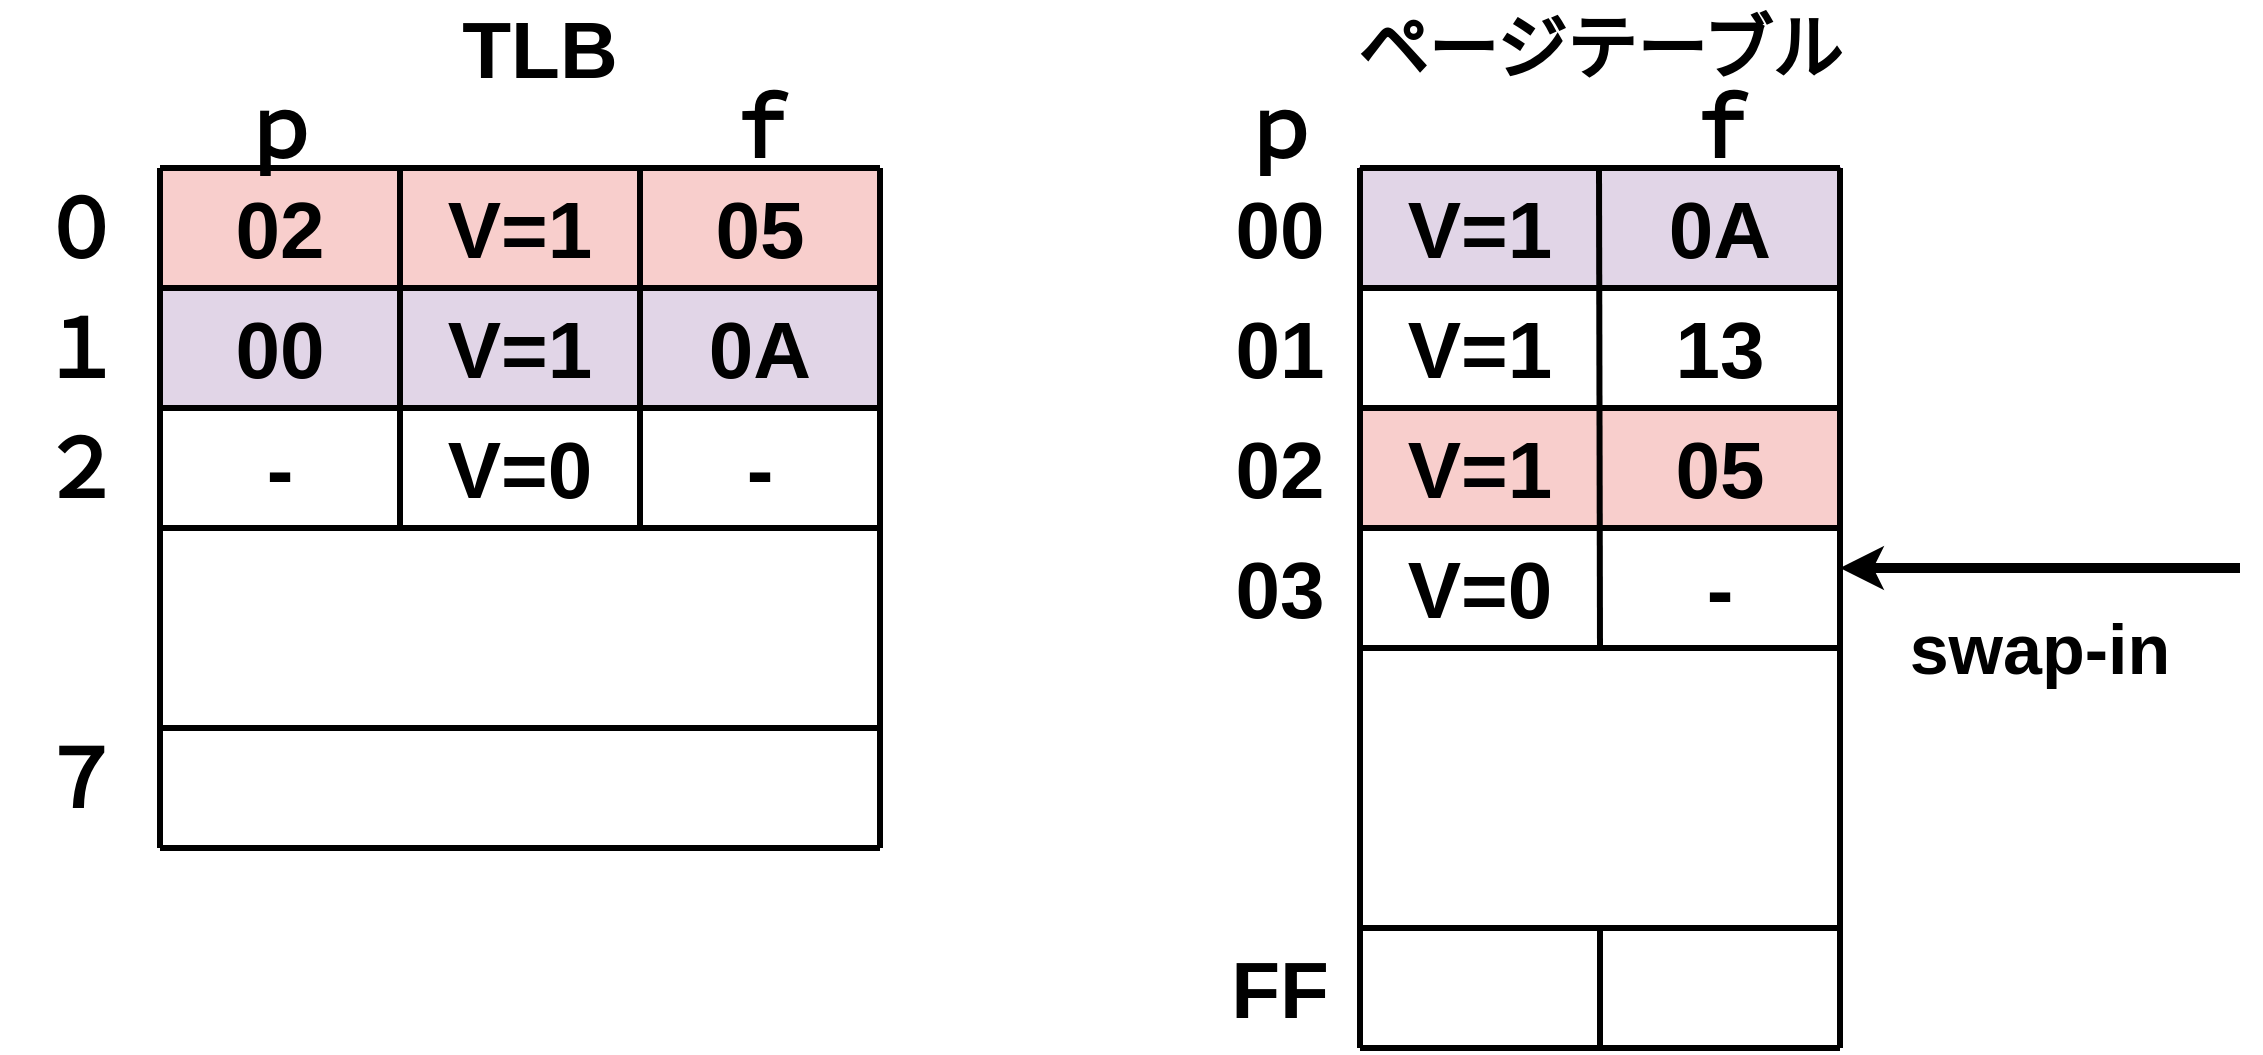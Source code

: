 <mxfile version="20.8.20" type="onedrive"><diagram name="ページ1" id="ktWCSUlBUp5B6nVEMETC"><mxGraphModel grid="1" page="1" gridSize="10" guides="1" tooltips="1" connect="1" arrows="1" fold="1" pageScale="1" pageWidth="827" pageHeight="1169" math="0" shadow="0"><root><mxCell id="0"/><mxCell id="1" parent="0"/><mxCell id="a5SzB1cejq49qXDuL8sG-3" value="" style="rounded=0;whiteSpace=wrap;html=1;fillColor=#e1d5e7;strokeColor=#9673a6;" vertex="1" parent="1"><mxGeometry x="120" y="340" width="360" height="60" as="geometry"/></mxCell><mxCell id="a5SzB1cejq49qXDuL8sG-4" value="" style="rounded=0;whiteSpace=wrap;html=1;fillColor=#e1d5e7;strokeColor=#9673a6;" vertex="1" parent="1"><mxGeometry x="720" y="280" width="240" height="60" as="geometry"/></mxCell><mxCell id="a5SzB1cejq49qXDuL8sG-1" value="" style="rounded=0;whiteSpace=wrap;html=1;fillColor=#f8cecc;strokeColor=none;" vertex="1" parent="1"><mxGeometry x="120" y="280" width="360" height="60" as="geometry"/></mxCell><mxCell id="a5SzB1cejq49qXDuL8sG-2" value="" style="rounded=0;whiteSpace=wrap;html=1;fillColor=#f8cecc;strokeColor=none;" vertex="1" parent="1"><mxGeometry x="720" y="400" width="240" height="60" as="geometry"/></mxCell><mxCell id="9tJpAVjxlWrqHmKs-DtZ-1" value="" style="endArrow=none;html=1;rounded=0;strokeWidth=3;" edge="1" parent="1"><mxGeometry width="50" height="50" relative="1" as="geometry"><mxPoint x="120" y="280" as="sourcePoint"/><mxPoint x="480" y="280" as="targetPoint"/></mxGeometry></mxCell><mxCell id="9tJpAVjxlWrqHmKs-DtZ-2" value="" style="endArrow=none;html=1;rounded=0;strokeWidth=3;" edge="1" parent="1"><mxGeometry width="50" height="50" relative="1" as="geometry"><mxPoint x="120" y="620" as="sourcePoint"/><mxPoint x="120" y="280" as="targetPoint"/></mxGeometry></mxCell><mxCell id="9tJpAVjxlWrqHmKs-DtZ-3" value="" style="endArrow=none;html=1;rounded=0;strokeWidth=3;" edge="1" parent="1"><mxGeometry width="50" height="50" relative="1" as="geometry"><mxPoint x="480" y="620" as="sourcePoint"/><mxPoint x="480" y="280" as="targetPoint"/></mxGeometry></mxCell><mxCell id="9tJpAVjxlWrqHmKs-DtZ-4" value="" style="endArrow=none;html=1;rounded=0;strokeWidth=3;" edge="1" parent="1"><mxGeometry width="50" height="50" relative="1" as="geometry"><mxPoint x="120" y="620" as="sourcePoint"/><mxPoint x="480" y="620" as="targetPoint"/></mxGeometry></mxCell><mxCell id="9tJpAVjxlWrqHmKs-DtZ-5" value="" style="endArrow=none;html=1;rounded=0;strokeWidth=3;" edge="1" parent="1"><mxGeometry width="50" height="50" relative="1" as="geometry"><mxPoint x="120" y="340" as="sourcePoint"/><mxPoint x="480" y="340" as="targetPoint"/></mxGeometry></mxCell><mxCell id="9tJpAVjxlWrqHmKs-DtZ-6" value="" style="endArrow=none;html=1;rounded=0;strokeWidth=3;" edge="1" parent="1"><mxGeometry width="50" height="50" relative="1" as="geometry"><mxPoint x="120" y="400" as="sourcePoint"/><mxPoint x="480" y="400" as="targetPoint"/></mxGeometry></mxCell><mxCell id="9tJpAVjxlWrqHmKs-DtZ-7" value="" style="endArrow=none;html=1;rounded=0;strokeWidth=3;" edge="1" parent="1"><mxGeometry width="50" height="50" relative="1" as="geometry"><mxPoint x="120" y="460" as="sourcePoint"/><mxPoint x="480" y="460" as="targetPoint"/></mxGeometry></mxCell><mxCell id="9tJpAVjxlWrqHmKs-DtZ-8" value="" style="endArrow=none;html=1;rounded=0;strokeWidth=3;" edge="1" parent="1"><mxGeometry width="50" height="50" relative="1" as="geometry"><mxPoint x="120" y="560" as="sourcePoint"/><mxPoint x="480" y="560" as="targetPoint"/></mxGeometry></mxCell><mxCell id="9tJpAVjxlWrqHmKs-DtZ-11" value="&lt;font style=&quot;&quot;&gt;&lt;b style=&quot;&quot;&gt;&lt;font style=&quot;font-size: 40px;&quot;&gt;TLB&lt;/font&gt;&lt;/b&gt;&lt;br&gt;&lt;/font&gt;" style="text;html=1;strokeColor=none;fillColor=none;align=center;verticalAlign=middle;whiteSpace=wrap;rounded=0;" vertex="1" parent="1"><mxGeometry x="190" y="200" width="240" height="40" as="geometry"/></mxCell><mxCell id="9tJpAVjxlWrqHmKs-DtZ-12" value="" style="endArrow=none;html=1;rounded=0;strokeWidth=3;" edge="1" parent="1"><mxGeometry width="50" height="50" relative="1" as="geometry"><mxPoint x="720" y="280" as="sourcePoint"/><mxPoint x="960" y="280" as="targetPoint"/></mxGeometry></mxCell><mxCell id="9tJpAVjxlWrqHmKs-DtZ-16" value="" style="endArrow=none;html=1;rounded=0;strokeWidth=3;" edge="1" parent="1"><mxGeometry width="50" height="50" relative="1" as="geometry"><mxPoint x="720" y="720" as="sourcePoint"/><mxPoint x="960" y="720" as="targetPoint"/></mxGeometry></mxCell><mxCell id="9tJpAVjxlWrqHmKs-DtZ-22" value="&lt;font style=&quot;&quot;&gt;&lt;b style=&quot;&quot;&gt;&lt;font style=&quot;font-size: 35px;&quot;&gt;ページテーブル&lt;/font&gt;&lt;/b&gt;&lt;br&gt;&lt;/font&gt;" style="text;html=1;strokeColor=none;fillColor=none;align=center;verticalAlign=middle;whiteSpace=wrap;rounded=0;" vertex="1" parent="1"><mxGeometry x="700" y="200" width="280" height="40" as="geometry"/></mxCell><mxCell id="UXtTUxae8tVvwblzbg19-1" value="" style="endArrow=none;html=1;rounded=0;strokeWidth=3;" edge="1" parent="1"><mxGeometry width="50" height="50" relative="1" as="geometry"><mxPoint x="960" y="720" as="sourcePoint"/><mxPoint x="960" y="280" as="targetPoint"/></mxGeometry></mxCell><mxCell id="UXtTUxae8tVvwblzbg19-2" value="" style="endArrow=none;html=1;rounded=0;strokeWidth=3;" edge="1" parent="1"><mxGeometry width="50" height="50" relative="1" as="geometry"><mxPoint x="720" y="720" as="sourcePoint"/><mxPoint x="720" y="280" as="targetPoint"/></mxGeometry></mxCell><mxCell id="vzFdrajYEErKv_M3Bq1Q-1" value="&lt;font style=&quot;&quot;&gt;&lt;span style=&quot;font-size: 40px;&quot;&gt;&lt;b&gt;ｐ&lt;/b&gt;&lt;/span&gt;&lt;br&gt;&lt;/font&gt;" style="text;html=1;strokeColor=none;fillColor=none;align=center;verticalAlign=middle;whiteSpace=wrap;rounded=0;" vertex="1" parent="1"><mxGeometry x="140" y="240" width="80" height="40" as="geometry"/></mxCell><mxCell id="vzFdrajYEErKv_M3Bq1Q-2" value="&lt;font style=&quot;&quot;&gt;&lt;span style=&quot;font-size: 40px;&quot;&gt;&lt;b&gt;ｆ&lt;/b&gt;&lt;/span&gt;&lt;br&gt;&lt;/font&gt;" style="text;html=1;strokeColor=none;fillColor=none;align=center;verticalAlign=middle;whiteSpace=wrap;rounded=0;" vertex="1" parent="1"><mxGeometry x="380" y="240" width="80" height="40" as="geometry"/></mxCell><mxCell id="vzFdrajYEErKv_M3Bq1Q-3" value="&lt;font style=&quot;&quot;&gt;&lt;span style=&quot;font-size: 40px;&quot;&gt;&lt;b&gt;１&lt;/b&gt;&lt;/span&gt;&lt;br&gt;&lt;/font&gt;" style="text;html=1;strokeColor=none;fillColor=none;align=center;verticalAlign=middle;whiteSpace=wrap;rounded=0;" vertex="1" parent="1"><mxGeometry x="40" y="350" width="80" height="40" as="geometry"/></mxCell><mxCell id="vzFdrajYEErKv_M3Bq1Q-4" value="&lt;font style=&quot;&quot;&gt;&lt;span style=&quot;font-size: 40px;&quot;&gt;&lt;b&gt;２&lt;/b&gt;&lt;/span&gt;&lt;br&gt;&lt;/font&gt;" style="text;html=1;strokeColor=none;fillColor=none;align=center;verticalAlign=middle;whiteSpace=wrap;rounded=0;" vertex="1" parent="1"><mxGeometry x="40" y="410" width="80" height="40" as="geometry"/></mxCell><mxCell id="vzFdrajYEErKv_M3Bq1Q-5" value="&lt;font style=&quot;&quot;&gt;&lt;span style=&quot;font-size: 40px;&quot;&gt;&lt;b&gt;０&lt;/b&gt;&lt;/span&gt;&lt;br&gt;&lt;/font&gt;" style="text;html=1;strokeColor=none;fillColor=none;align=center;verticalAlign=middle;whiteSpace=wrap;rounded=0;" vertex="1" parent="1"><mxGeometry x="40" y="290" width="80" height="40" as="geometry"/></mxCell><mxCell id="vzFdrajYEErKv_M3Bq1Q-6" value="&lt;font style=&quot;&quot;&gt;&lt;span style=&quot;font-size: 40px;&quot;&gt;&lt;b&gt;７&lt;/b&gt;&lt;/span&gt;&lt;br&gt;&lt;/font&gt;" style="text;html=1;strokeColor=none;fillColor=none;align=center;verticalAlign=middle;whiteSpace=wrap;rounded=0;" vertex="1" parent="1"><mxGeometry x="40" y="565" width="80" height="40" as="geometry"/></mxCell><mxCell id="vzFdrajYEErKv_M3Bq1Q-8" value="" style="endArrow=none;html=1;rounded=0;strokeWidth=3;entryX=1;entryY=1;entryDx=0;entryDy=0;" edge="1" parent="1"><mxGeometry width="50" height="50" relative="1" as="geometry"><mxPoint x="360" y="460" as="sourcePoint"/><mxPoint x="360" y="280" as="targetPoint"/></mxGeometry></mxCell><mxCell id="vzFdrajYEErKv_M3Bq1Q-9" value="&lt;font style=&quot;&quot;&gt;&lt;span style=&quot;font-size: 40px;&quot;&gt;&lt;b&gt;02&lt;/b&gt;&lt;/span&gt;&lt;br&gt;&lt;/font&gt;" style="text;html=1;strokeColor=none;fillColor=none;align=center;verticalAlign=middle;whiteSpace=wrap;rounded=0;" vertex="1" parent="1"><mxGeometry x="140" y="290" width="80" height="40" as="geometry"/></mxCell><mxCell id="vzFdrajYEErKv_M3Bq1Q-10" value="&lt;font style=&quot;&quot;&gt;&lt;span style=&quot;font-size: 40px;&quot;&gt;&lt;b&gt;00&lt;/b&gt;&lt;/span&gt;&lt;br&gt;&lt;/font&gt;" style="text;html=1;strokeColor=none;fillColor=none;align=center;verticalAlign=middle;whiteSpace=wrap;rounded=0;" vertex="1" parent="1"><mxGeometry x="140" y="350" width="80" height="40" as="geometry"/></mxCell><mxCell id="vzFdrajYEErKv_M3Bq1Q-11" value="&lt;font style=&quot;&quot;&gt;&lt;span style=&quot;font-size: 40px;&quot;&gt;&lt;b&gt;-&lt;/b&gt;&lt;/span&gt;&lt;br&gt;&lt;/font&gt;" style="text;html=1;strokeColor=none;fillColor=none;align=center;verticalAlign=middle;whiteSpace=wrap;rounded=0;" vertex="1" parent="1"><mxGeometry x="140" y="410" width="80" height="40" as="geometry"/></mxCell><mxCell id="vzFdrajYEErKv_M3Bq1Q-12" value="&lt;font style=&quot;&quot;&gt;&lt;span style=&quot;font-size: 40px;&quot;&gt;&lt;b&gt;-&lt;/b&gt;&lt;/span&gt;&lt;br&gt;&lt;/font&gt;" style="text;html=1;strokeColor=none;fillColor=none;align=center;verticalAlign=middle;whiteSpace=wrap;rounded=0;" vertex="1" parent="1"><mxGeometry x="380" y="410" width="80" height="40" as="geometry"/></mxCell><mxCell id="vzFdrajYEErKv_M3Bq1Q-13" value="&lt;font style=&quot;&quot;&gt;&lt;span style=&quot;font-size: 40px;&quot;&gt;&lt;b&gt;V=1&lt;/b&gt;&lt;/span&gt;&lt;br&gt;&lt;/font&gt;" style="text;html=1;strokeColor=none;fillColor=none;align=center;verticalAlign=middle;whiteSpace=wrap;rounded=0;" vertex="1" parent="1"><mxGeometry x="260" y="290" width="80" height="40" as="geometry"/></mxCell><mxCell id="vzFdrajYEErKv_M3Bq1Q-14" value="&lt;font style=&quot;&quot;&gt;&lt;span style=&quot;font-size: 40px;&quot;&gt;&lt;b&gt;V=1&lt;/b&gt;&lt;/span&gt;&lt;br&gt;&lt;/font&gt;" style="text;html=1;strokeColor=none;fillColor=none;align=center;verticalAlign=middle;whiteSpace=wrap;rounded=0;" vertex="1" parent="1"><mxGeometry x="260" y="350" width="80" height="40" as="geometry"/></mxCell><mxCell id="vzFdrajYEErKv_M3Bq1Q-15" value="&lt;font style=&quot;&quot;&gt;&lt;span style=&quot;font-size: 40px;&quot;&gt;&lt;b&gt;V=0&lt;/b&gt;&lt;/span&gt;&lt;br&gt;&lt;/font&gt;" style="text;html=1;strokeColor=none;fillColor=none;align=center;verticalAlign=middle;whiteSpace=wrap;rounded=0;" vertex="1" parent="1"><mxGeometry x="260" y="410" width="80" height="40" as="geometry"/></mxCell><mxCell id="vzFdrajYEErKv_M3Bq1Q-16" value="&lt;font style=&quot;&quot;&gt;&lt;span style=&quot;font-size: 40px;&quot;&gt;&lt;b&gt;05&lt;/b&gt;&lt;/span&gt;&lt;br&gt;&lt;/font&gt;" style="text;html=1;strokeColor=none;fillColor=none;align=center;verticalAlign=middle;whiteSpace=wrap;rounded=0;" vertex="1" parent="1"><mxGeometry x="380" y="290" width="80" height="40" as="geometry"/></mxCell><mxCell id="vzFdrajYEErKv_M3Bq1Q-17" value="&lt;font style=&quot;&quot;&gt;&lt;span style=&quot;font-size: 40px;&quot;&gt;&lt;b&gt;0A&lt;/b&gt;&lt;/span&gt;&lt;br&gt;&lt;/font&gt;" style="text;html=1;strokeColor=none;fillColor=none;align=center;verticalAlign=middle;whiteSpace=wrap;rounded=0;" vertex="1" parent="1"><mxGeometry x="380" y="350" width="80" height="40" as="geometry"/></mxCell><mxCell id="vzFdrajYEErKv_M3Bq1Q-18" value="&lt;font style=&quot;&quot;&gt;&lt;span style=&quot;font-size: 40px;&quot;&gt;&lt;b&gt;ｐ&lt;/b&gt;&lt;/span&gt;&lt;br&gt;&lt;/font&gt;" style="text;html=1;strokeColor=none;fillColor=none;align=center;verticalAlign=middle;whiteSpace=wrap;rounded=0;" vertex="1" parent="1"><mxGeometry x="640" y="240" width="80" height="40" as="geometry"/></mxCell><mxCell id="vzFdrajYEErKv_M3Bq1Q-19" value="&lt;font style=&quot;&quot;&gt;&lt;span style=&quot;font-size: 40px;&quot;&gt;&lt;b&gt;ｆ&lt;/b&gt;&lt;/span&gt;&lt;br&gt;&lt;/font&gt;" style="text;html=1;strokeColor=none;fillColor=none;align=center;verticalAlign=middle;whiteSpace=wrap;rounded=0;" vertex="1" parent="1"><mxGeometry x="860" y="240" width="80" height="40" as="geometry"/></mxCell><mxCell id="vzFdrajYEErKv_M3Bq1Q-20" value="" style="endArrow=none;html=1;rounded=0;strokeWidth=3;" edge="1" parent="1"><mxGeometry width="50" height="50" relative="1" as="geometry"><mxPoint x="840" y="520" as="sourcePoint"/><mxPoint x="839.5" y="280" as="targetPoint"/></mxGeometry></mxCell><mxCell id="vzFdrajYEErKv_M3Bq1Q-21" value="" style="endArrow=none;html=1;rounded=0;strokeWidth=3;" edge="1" parent="1"><mxGeometry width="50" height="50" relative="1" as="geometry"><mxPoint x="720" y="340" as="sourcePoint"/><mxPoint x="960" y="340" as="targetPoint"/></mxGeometry></mxCell><mxCell id="vzFdrajYEErKv_M3Bq1Q-22" value="" style="endArrow=none;html=1;rounded=0;strokeWidth=3;" edge="1" parent="1"><mxGeometry width="50" height="50" relative="1" as="geometry"><mxPoint x="720" y="400" as="sourcePoint"/><mxPoint x="960" y="400" as="targetPoint"/></mxGeometry></mxCell><mxCell id="vzFdrajYEErKv_M3Bq1Q-23" value="" style="endArrow=none;html=1;rounded=0;strokeWidth=3;" edge="1" parent="1"><mxGeometry width="50" height="50" relative="1" as="geometry"><mxPoint x="720" y="460" as="sourcePoint"/><mxPoint x="960" y="460" as="targetPoint"/></mxGeometry></mxCell><mxCell id="vzFdrajYEErKv_M3Bq1Q-24" value="" style="endArrow=none;html=1;rounded=0;strokeWidth=3;" edge="1" parent="1"><mxGeometry width="50" height="50" relative="1" as="geometry"><mxPoint x="720" y="660" as="sourcePoint"/><mxPoint x="960" y="660" as="targetPoint"/></mxGeometry></mxCell><mxCell id="vzFdrajYEErKv_M3Bq1Q-26" value="" style="endArrow=none;html=1;rounded=0;strokeWidth=3;" edge="1" parent="1"><mxGeometry width="50" height="50" relative="1" as="geometry"><mxPoint x="840" y="720" as="sourcePoint"/><mxPoint x="840" y="660" as="targetPoint"/></mxGeometry></mxCell><mxCell id="vzFdrajYEErKv_M3Bq1Q-27" value="&lt;font style=&quot;&quot;&gt;&lt;span style=&quot;font-size: 40px;&quot;&gt;&lt;b&gt;V=1&lt;/b&gt;&lt;/span&gt;&lt;br&gt;&lt;/font&gt;" style="text;html=1;strokeColor=none;fillColor=none;align=center;verticalAlign=middle;whiteSpace=wrap;rounded=0;" vertex="1" parent="1"><mxGeometry x="740" y="410" width="80" height="40" as="geometry"/></mxCell><mxCell id="vzFdrajYEErKv_M3Bq1Q-28" value="&lt;font style=&quot;&quot;&gt;&lt;span style=&quot;font-size: 40px;&quot;&gt;&lt;b&gt;V=1&lt;/b&gt;&lt;/span&gt;&lt;br&gt;&lt;/font&gt;" style="text;html=1;strokeColor=none;fillColor=none;align=center;verticalAlign=middle;whiteSpace=wrap;rounded=0;" vertex="1" parent="1"><mxGeometry x="740" y="290" width="80" height="40" as="geometry"/></mxCell><mxCell id="vzFdrajYEErKv_M3Bq1Q-29" value="&lt;font style=&quot;&quot;&gt;&lt;span style=&quot;font-size: 40px;&quot;&gt;&lt;b&gt;00&lt;/b&gt;&lt;/span&gt;&lt;br&gt;&lt;/font&gt;" style="text;html=1;strokeColor=none;fillColor=none;align=center;verticalAlign=middle;whiteSpace=wrap;rounded=0;" vertex="1" parent="1"><mxGeometry x="640" y="290" width="80" height="40" as="geometry"/></mxCell><mxCell id="vzFdrajYEErKv_M3Bq1Q-30" value="&lt;font style=&quot;&quot;&gt;&lt;span style=&quot;font-size: 40px;&quot;&gt;&lt;b&gt;01&lt;/b&gt;&lt;/span&gt;&lt;br&gt;&lt;/font&gt;" style="text;html=1;strokeColor=none;fillColor=none;align=center;verticalAlign=middle;whiteSpace=wrap;rounded=0;" vertex="1" parent="1"><mxGeometry x="640" y="350" width="80" height="40" as="geometry"/></mxCell><mxCell id="vzFdrajYEErKv_M3Bq1Q-31" value="&lt;font style=&quot;&quot;&gt;&lt;span style=&quot;font-size: 40px;&quot;&gt;&lt;b&gt;02&lt;/b&gt;&lt;/span&gt;&lt;br&gt;&lt;/font&gt;" style="text;html=1;strokeColor=none;fillColor=none;align=center;verticalAlign=middle;whiteSpace=wrap;rounded=0;" vertex="1" parent="1"><mxGeometry x="640" y="410" width="80" height="40" as="geometry"/></mxCell><mxCell id="vzFdrajYEErKv_M3Bq1Q-32" value="&lt;font style=&quot;&quot;&gt;&lt;span style=&quot;font-size: 40px;&quot;&gt;&lt;b&gt;FF&lt;/b&gt;&lt;/span&gt;&lt;br&gt;&lt;/font&gt;" style="text;html=1;strokeColor=none;fillColor=none;align=center;verticalAlign=middle;whiteSpace=wrap;rounded=0;" vertex="1" parent="1"><mxGeometry x="640" y="670" width="80" height="40" as="geometry"/></mxCell><mxCell id="bLUHHubOvhrq7BXo7QnZ-2" value="" style="endArrow=none;html=1;rounded=0;strokeWidth=3;" edge="1" parent="1"><mxGeometry width="50" height="50" relative="1" as="geometry"><mxPoint x="720" y="520" as="sourcePoint"/><mxPoint x="960" y="520" as="targetPoint"/></mxGeometry></mxCell><mxCell id="bLUHHubOvhrq7BXo7QnZ-3" value="&lt;font style=&quot;&quot;&gt;&lt;span style=&quot;font-size: 40px;&quot;&gt;&lt;b&gt;V=1&lt;/b&gt;&lt;/span&gt;&lt;br&gt;&lt;/font&gt;" style="text;html=1;strokeColor=none;fillColor=none;align=center;verticalAlign=middle;whiteSpace=wrap;rounded=0;" vertex="1" parent="1"><mxGeometry x="740" y="350" width="80" height="40" as="geometry"/></mxCell><mxCell id="bLUHHubOvhrq7BXo7QnZ-4" value="&lt;font style=&quot;&quot;&gt;&lt;span style=&quot;font-size: 40px;&quot;&gt;&lt;b&gt;03&lt;/b&gt;&lt;/span&gt;&lt;br&gt;&lt;/font&gt;" style="text;html=1;strokeColor=none;fillColor=none;align=center;verticalAlign=middle;whiteSpace=wrap;rounded=0;" vertex="1" parent="1"><mxGeometry x="640" y="470" width="80" height="40" as="geometry"/></mxCell><mxCell id="bLUHHubOvhrq7BXo7QnZ-5" value="&lt;font style=&quot;&quot;&gt;&lt;span style=&quot;font-size: 40px;&quot;&gt;&lt;b&gt;V=0&lt;/b&gt;&lt;/span&gt;&lt;br&gt;&lt;/font&gt;" style="text;html=1;strokeColor=none;fillColor=none;align=center;verticalAlign=middle;whiteSpace=wrap;rounded=0;" vertex="1" parent="1"><mxGeometry x="740" y="470" width="80" height="40" as="geometry"/></mxCell><mxCell id="bLUHHubOvhrq7BXo7QnZ-6" value="" style="endArrow=classic;html=1;rounded=0;strokeWidth=5;" edge="1" parent="1"><mxGeometry width="50" height="50" relative="1" as="geometry"><mxPoint x="1160" y="480" as="sourcePoint"/><mxPoint x="960" y="480" as="targetPoint"/></mxGeometry></mxCell><mxCell id="bLUHHubOvhrq7BXo7QnZ-7" value="&lt;font style=&quot;&quot;&gt;&lt;b style=&quot;&quot;&gt;&lt;font style=&quot;font-size: 35px;&quot;&gt;swap-in&lt;/font&gt;&lt;/b&gt;&lt;br&gt;&lt;/font&gt;" style="text;html=1;strokeColor=none;fillColor=none;align=center;verticalAlign=middle;whiteSpace=wrap;rounded=0;" vertex="1" parent="1"><mxGeometry x="980" y="500" width="160" height="40" as="geometry"/></mxCell><mxCell id="DY7CckiJ7OfGvsH4klr5-2" value="&lt;font style=&quot;&quot;&gt;&lt;span style=&quot;font-size: 40px;&quot;&gt;&lt;b&gt;05&lt;/b&gt;&lt;/span&gt;&lt;br&gt;&lt;/font&gt;" style="text;html=1;strokeColor=none;fillColor=none;align=center;verticalAlign=middle;whiteSpace=wrap;rounded=0;" vertex="1" parent="1"><mxGeometry x="860" y="410" width="80" height="40" as="geometry"/></mxCell><mxCell id="DY7CckiJ7OfGvsH4klr5-3" value="&lt;font style=&quot;&quot;&gt;&lt;span style=&quot;font-size: 40px;&quot;&gt;&lt;b&gt;0A&lt;/b&gt;&lt;/span&gt;&lt;br&gt;&lt;/font&gt;" style="text;html=1;strokeColor=none;fillColor=none;align=center;verticalAlign=middle;whiteSpace=wrap;rounded=0;" vertex="1" parent="1"><mxGeometry x="860" y="290" width="80" height="40" as="geometry"/></mxCell><mxCell id="DY7CckiJ7OfGvsH4klr5-4" value="&lt;font style=&quot;&quot;&gt;&lt;span style=&quot;font-size: 40px;&quot;&gt;&lt;b&gt;13&lt;/b&gt;&lt;/span&gt;&lt;br&gt;&lt;/font&gt;" style="text;html=1;strokeColor=none;fillColor=none;align=center;verticalAlign=middle;whiteSpace=wrap;rounded=0;" vertex="1" parent="1"><mxGeometry x="860" y="350" width="80" height="40" as="geometry"/></mxCell><mxCell id="DY7CckiJ7OfGvsH4klr5-5" value="&lt;font style=&quot;&quot;&gt;&lt;span style=&quot;font-size: 40px;&quot;&gt;&lt;b&gt;-&lt;/b&gt;&lt;/span&gt;&lt;br&gt;&lt;/font&gt;" style="text;html=1;strokeColor=none;fillColor=none;align=center;verticalAlign=middle;whiteSpace=wrap;rounded=0;" vertex="1" parent="1"><mxGeometry x="860" y="470" width="80" height="40" as="geometry"/></mxCell><mxCell id="wnI8abNBZ-INBKH1ks8p-4" value="" style="endArrow=none;html=1;rounded=0;strokeWidth=3;entryX=1;entryY=1;entryDx=0;entryDy=0;" edge="1" parent="1"><mxGeometry width="50" height="50" relative="1" as="geometry"><mxPoint x="240" y="460" as="sourcePoint"/><mxPoint x="240" y="280" as="targetPoint"/></mxGeometry></mxCell></root></mxGraphModel></diagram></mxfile>